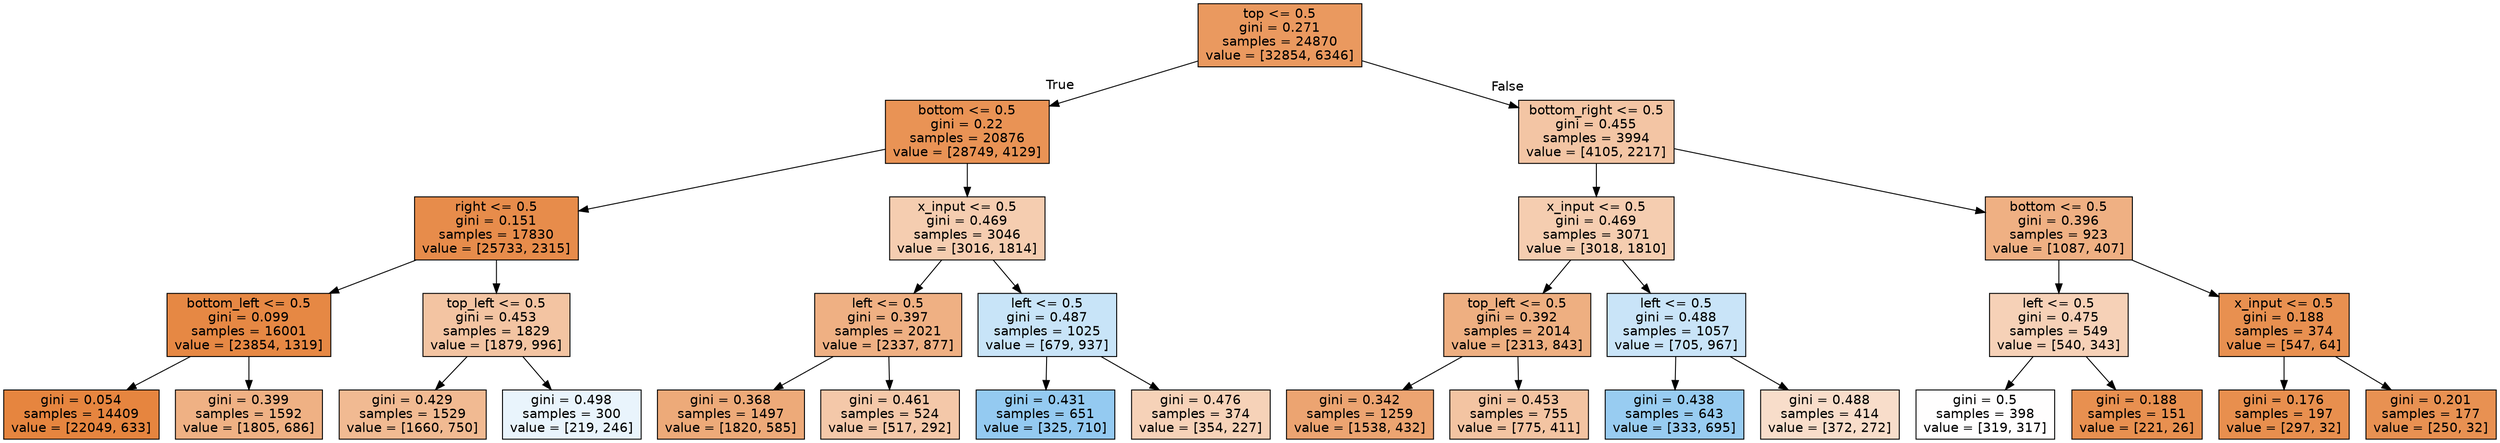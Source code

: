 digraph Tree {
node [shape=box, style="filled", color="black", fontname="helvetica"] ;
edge [fontname="helvetica"] ;
0 [label="top <= 0.5\ngini = 0.271\nsamples = 24870\nvalue = [32854, 6346]", fillcolor="#ea995f"] ;
1 [label="bottom <= 0.5\ngini = 0.22\nsamples = 20876\nvalue = [28749, 4129]", fillcolor="#e99355"] ;
0 -> 1 [labeldistance=2.5, labelangle=45, headlabel="True"] ;
2 [label="right <= 0.5\ngini = 0.151\nsamples = 17830\nvalue = [25733, 2315]", fillcolor="#e78c4b"] ;
1 -> 2 ;
3 [label="bottom_left <= 0.5\ngini = 0.099\nsamples = 16001\nvalue = [23854, 1319]", fillcolor="#e68844"] ;
2 -> 3 ;
4 [label="gini = 0.054\nsamples = 14409\nvalue = [22049, 633]", fillcolor="#e6853f"] ;
3 -> 4 ;
5 [label="gini = 0.399\nsamples = 1592\nvalue = [1805, 686]", fillcolor="#efb184"] ;
3 -> 5 ;
6 [label="top_left <= 0.5\ngini = 0.453\nsamples = 1829\nvalue = [1879, 996]", fillcolor="#f3c4a2"] ;
2 -> 6 ;
7 [label="gini = 0.429\nsamples = 1529\nvalue = [1660, 750]", fillcolor="#f1ba92"] ;
6 -> 7 ;
8 [label="gini = 0.498\nsamples = 300\nvalue = [219, 246]", fillcolor="#e9f4fc"] ;
6 -> 8 ;
9 [label="x_input <= 0.5\ngini = 0.469\nsamples = 3046\nvalue = [3016, 1814]", fillcolor="#f5cdb0"] ;
1 -> 9 ;
10 [label="left <= 0.5\ngini = 0.397\nsamples = 2021\nvalue = [2337, 877]", fillcolor="#efb083"] ;
9 -> 10 ;
11 [label="gini = 0.368\nsamples = 1497\nvalue = [1820, 585]", fillcolor="#edaa79"] ;
10 -> 11 ;
12 [label="gini = 0.461\nsamples = 524\nvalue = [517, 292]", fillcolor="#f4c8a9"] ;
10 -> 12 ;
13 [label="left <= 0.5\ngini = 0.487\nsamples = 1025\nvalue = [679, 937]", fillcolor="#c8e4f8"] ;
9 -> 13 ;
14 [label="gini = 0.431\nsamples = 651\nvalue = [325, 710]", fillcolor="#94caf1"] ;
13 -> 14 ;
15 [label="gini = 0.476\nsamples = 374\nvalue = [354, 227]", fillcolor="#f6d2b8"] ;
13 -> 15 ;
16 [label="bottom_right <= 0.5\ngini = 0.455\nsamples = 3994\nvalue = [4105, 2217]", fillcolor="#f3c5a4"] ;
0 -> 16 [labeldistance=2.5, labelangle=-45, headlabel="False"] ;
17 [label="x_input <= 0.5\ngini = 0.469\nsamples = 3071\nvalue = [3018, 1810]", fillcolor="#f5cdb0"] ;
16 -> 17 ;
18 [label="top_left <= 0.5\ngini = 0.392\nsamples = 2014\nvalue = [2313, 843]", fillcolor="#eeaf81"] ;
17 -> 18 ;
19 [label="gini = 0.342\nsamples = 1259\nvalue = [1538, 432]", fillcolor="#eca471"] ;
18 -> 19 ;
20 [label="gini = 0.453\nsamples = 755\nvalue = [775, 411]", fillcolor="#f3c4a2"] ;
18 -> 20 ;
21 [label="left <= 0.5\ngini = 0.488\nsamples = 1057\nvalue = [705, 967]", fillcolor="#c9e4f8"] ;
17 -> 21 ;
22 [label="gini = 0.438\nsamples = 643\nvalue = [333, 695]", fillcolor="#98ccf1"] ;
21 -> 22 ;
23 [label="gini = 0.488\nsamples = 414\nvalue = [372, 272]", fillcolor="#f8ddca"] ;
21 -> 23 ;
24 [label="bottom <= 0.5\ngini = 0.396\nsamples = 923\nvalue = [1087, 407]", fillcolor="#efb083"] ;
16 -> 24 ;
25 [label="left <= 0.5\ngini = 0.475\nsamples = 549\nvalue = [540, 343]", fillcolor="#f6d1b7"] ;
24 -> 25 ;
26 [label="gini = 0.5\nsamples = 398\nvalue = [319, 317]", fillcolor="#fffefe"] ;
25 -> 26 ;
27 [label="gini = 0.188\nsamples = 151\nvalue = [221, 26]", fillcolor="#e89050"] ;
25 -> 27 ;
28 [label="x_input <= 0.5\ngini = 0.188\nsamples = 374\nvalue = [547, 64]", fillcolor="#e89050"] ;
24 -> 28 ;
29 [label="gini = 0.176\nsamples = 197\nvalue = [297, 32]", fillcolor="#e88f4e"] ;
28 -> 29 ;
30 [label="gini = 0.201\nsamples = 177\nvalue = [250, 32]", fillcolor="#e89152"] ;
28 -> 30 ;
}